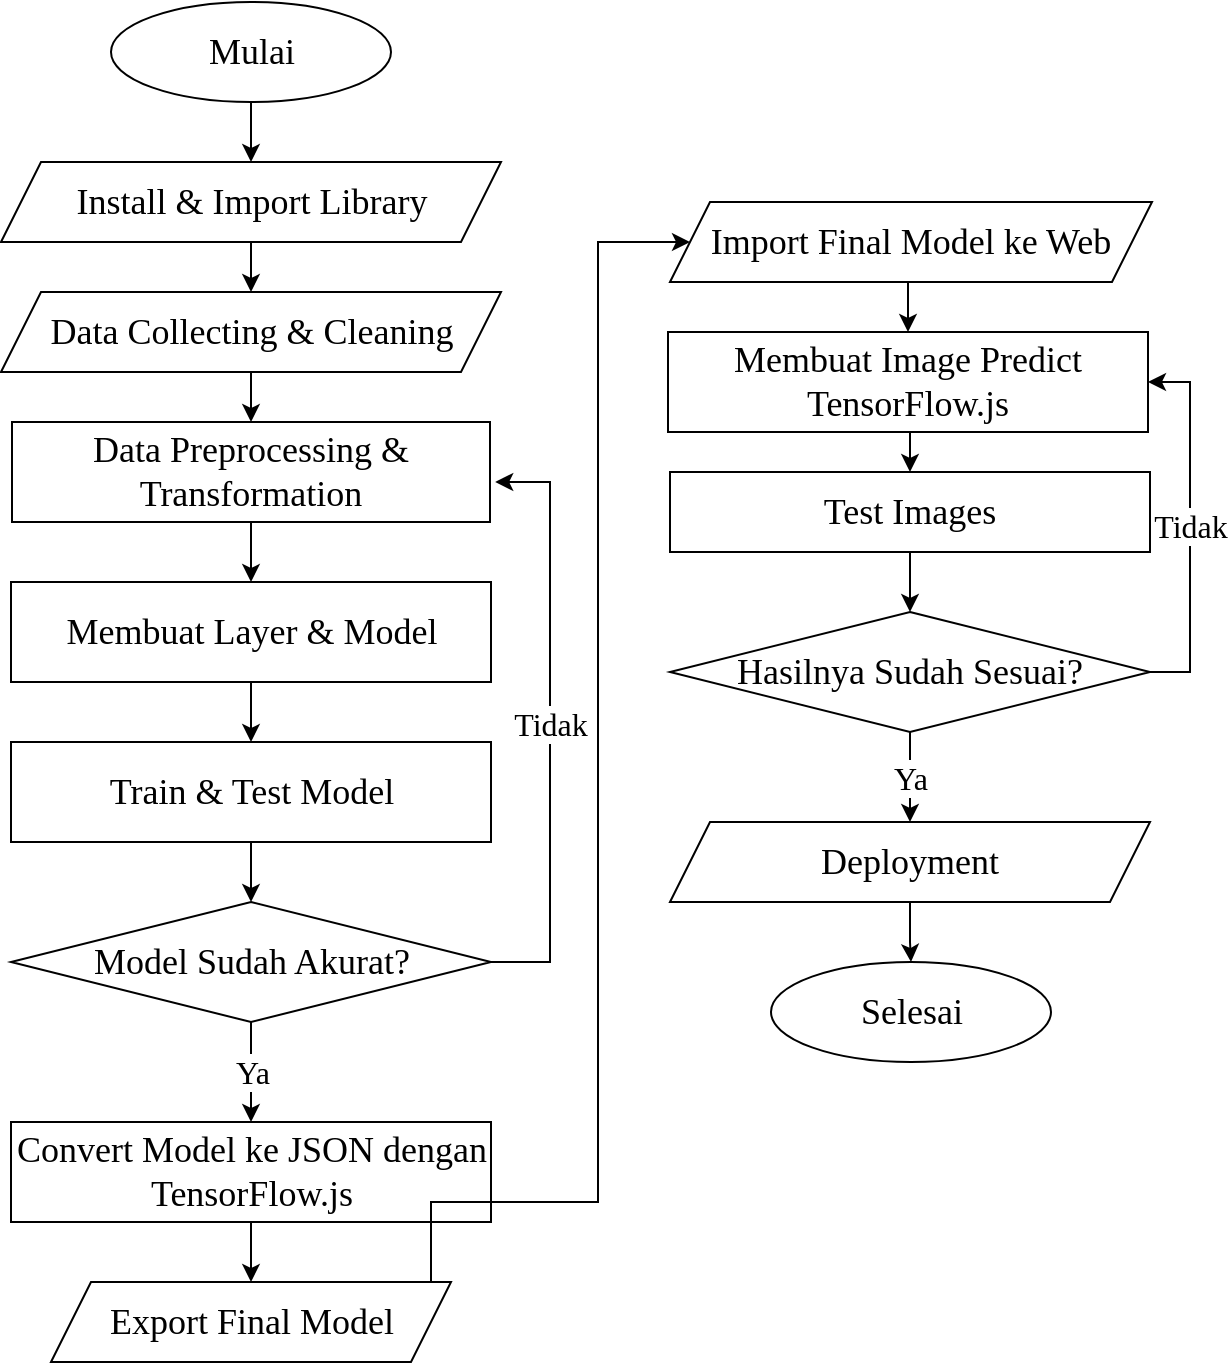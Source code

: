 <mxfile version="20.2.7" type="github">
  <diagram id="zzvXpx5f5zcqOnSdW2SA" name="Page-1">
    <mxGraphModel dx="823" dy="451" grid="1" gridSize="10" guides="1" tooltips="1" connect="1" arrows="1" fold="1" page="1" pageScale="1" pageWidth="827" pageHeight="1169" math="0" shadow="0">
      <root>
        <mxCell id="0" />
        <mxCell id="1" parent="0" />
        <mxCell id="zVf6gFmjgH7ORG9ChD0n-1" style="edgeStyle=orthogonalEdgeStyle;rounded=0;orthogonalLoop=1;jettySize=auto;html=1;exitX=0.5;exitY=1;exitDx=0;exitDy=0;entryX=0.5;entryY=0;entryDx=0;entryDy=0;" parent="1" source="zVf6gFmjgH7ORG9ChD0n-2" target="zVf6gFmjgH7ORG9ChD0n-5" edge="1">
          <mxGeometry relative="1" as="geometry" />
        </mxCell>
        <mxCell id="zVf6gFmjgH7ORG9ChD0n-2" value="Mulai" style="ellipse;whiteSpace=wrap;html=1;fontSize=18;fontFamily=Times New Roman;" parent="1" vertex="1">
          <mxGeometry x="180.5" y="20" width="140" height="50" as="geometry" />
        </mxCell>
        <mxCell id="zVf6gFmjgH7ORG9ChD0n-3" value="Selesai" style="ellipse;whiteSpace=wrap;html=1;fontSize=18;fontFamily=Times New Roman;" parent="1" vertex="1">
          <mxGeometry x="510.5" y="500" width="140" height="50" as="geometry" />
        </mxCell>
        <mxCell id="zVf6gFmjgH7ORG9ChD0n-4" style="edgeStyle=orthogonalEdgeStyle;rounded=0;orthogonalLoop=1;jettySize=auto;html=1;exitX=0.5;exitY=1;exitDx=0;exitDy=0;entryX=0.5;entryY=0;entryDx=0;entryDy=0;" parent="1" source="zVf6gFmjgH7ORG9ChD0n-5" target="zVf6gFmjgH7ORG9ChD0n-7" edge="1">
          <mxGeometry relative="1" as="geometry" />
        </mxCell>
        <mxCell id="zVf6gFmjgH7ORG9ChD0n-5" value="Install &amp;amp; Import Library" style="shape=parallelogram;perimeter=parallelogramPerimeter;whiteSpace=wrap;html=1;fixedSize=1;fontSize=18;fontFamily=Times New Roman;" parent="1" vertex="1">
          <mxGeometry x="125.5" y="100" width="250" height="40" as="geometry" />
        </mxCell>
        <mxCell id="zVf6gFmjgH7ORG9ChD0n-6" style="edgeStyle=orthogonalEdgeStyle;rounded=0;orthogonalLoop=1;jettySize=auto;html=1;entryX=0.5;entryY=0;entryDx=0;entryDy=0;" parent="1" source="zVf6gFmjgH7ORG9ChD0n-7" target="zVf6gFmjgH7ORG9ChD0n-9" edge="1">
          <mxGeometry relative="1" as="geometry" />
        </mxCell>
        <mxCell id="zVf6gFmjgH7ORG9ChD0n-7" value="Data Collecting &amp;amp; Cleaning" style="shape=parallelogram;perimeter=parallelogramPerimeter;whiteSpace=wrap;html=1;fixedSize=1;fontSize=18;fontFamily=Times New Roman;" parent="1" vertex="1">
          <mxGeometry x="125.5" y="165" width="250" height="40" as="geometry" />
        </mxCell>
        <mxCell id="0pyJhwgPNNJ6r8bnlZfZ-4" style="edgeStyle=orthogonalEdgeStyle;rounded=0;orthogonalLoop=1;jettySize=auto;html=1;exitX=0.5;exitY=1;exitDx=0;exitDy=0;entryX=0.5;entryY=0;entryDx=0;entryDy=0;" edge="1" parent="1" source="zVf6gFmjgH7ORG9ChD0n-9" target="0pyJhwgPNNJ6r8bnlZfZ-2">
          <mxGeometry relative="1" as="geometry" />
        </mxCell>
        <mxCell id="zVf6gFmjgH7ORG9ChD0n-9" value="Data Preprocessing &amp;amp; Transformation" style="rounded=0;whiteSpace=wrap;html=1;fontSize=18;fontFamily=Times New Roman;" parent="1" vertex="1">
          <mxGeometry x="131" y="230" width="239" height="50" as="geometry" />
        </mxCell>
        <mxCell id="zVf6gFmjgH7ORG9ChD0n-10" style="edgeStyle=orthogonalEdgeStyle;rounded=0;orthogonalLoop=1;jettySize=auto;html=1;exitX=0.5;exitY=1;exitDx=0;exitDy=0;" parent="1" source="zVf6gFmjgH7ORG9ChD0n-11" target="zVf6gFmjgH7ORG9ChD0n-18" edge="1">
          <mxGeometry relative="1" as="geometry" />
        </mxCell>
        <mxCell id="zVf6gFmjgH7ORG9ChD0n-11" value="Train &amp;amp; Test Model" style="rounded=0;whiteSpace=wrap;html=1;fontSize=18;fontFamily=Times New Roman;" parent="1" vertex="1">
          <mxGeometry x="130.5" y="390" width="240" height="50" as="geometry" />
        </mxCell>
        <mxCell id="zVf6gFmjgH7ORG9ChD0n-12" style="edgeStyle=orthogonalEdgeStyle;rounded=0;orthogonalLoop=1;jettySize=auto;html=1;exitX=0.5;exitY=1;exitDx=0;exitDy=0;entryX=0.5;entryY=0;entryDx=0;entryDy=0;" parent="1" source="zVf6gFmjgH7ORG9ChD0n-13" target="zVf6gFmjgH7ORG9ChD0n-15" edge="1">
          <mxGeometry relative="1" as="geometry" />
        </mxCell>
        <mxCell id="zVf6gFmjgH7ORG9ChD0n-13" value="Convert Model ke JSON dengan TensorFlow.js" style="rounded=0;whiteSpace=wrap;html=1;fontSize=18;fontFamily=Times New Roman;" parent="1" vertex="1">
          <mxGeometry x="130.5" y="580" width="240" height="50" as="geometry" />
        </mxCell>
        <mxCell id="zVf6gFmjgH7ORG9ChD0n-14" style="edgeStyle=orthogonalEdgeStyle;rounded=0;orthogonalLoop=1;jettySize=auto;html=1;exitX=1;exitY=0.5;exitDx=0;exitDy=0;entryX=0;entryY=0.5;entryDx=0;entryDy=0;" parent="1" source="zVf6gFmjgH7ORG9ChD0n-15" target="zVf6gFmjgH7ORG9ChD0n-20" edge="1">
          <mxGeometry relative="1" as="geometry">
            <Array as="points">
              <mxPoint x="424" y="620" />
              <mxPoint x="424" y="140" />
            </Array>
          </mxGeometry>
        </mxCell>
        <mxCell id="zVf6gFmjgH7ORG9ChD0n-15" value="Export Final Model" style="shape=parallelogram;perimeter=parallelogramPerimeter;whiteSpace=wrap;html=1;fixedSize=1;fontSize=18;fontFamily=Times New Roman;" parent="1" vertex="1">
          <mxGeometry x="150.5" y="660" width="200" height="40" as="geometry" />
        </mxCell>
        <mxCell id="zVf6gFmjgH7ORG9ChD0n-16" value="Tidak" style="edgeStyle=orthogonalEdgeStyle;rounded=0;orthogonalLoop=1;jettySize=auto;html=1;exitX=1;exitY=0.5;exitDx=0;exitDy=0;fontSize=16;fontFamily=Times New Roman;entryX=1.011;entryY=0.619;entryDx=0;entryDy=0;entryPerimeter=0;" parent="1" source="zVf6gFmjgH7ORG9ChD0n-18" target="zVf6gFmjgH7ORG9ChD0n-9" edge="1">
          <mxGeometry relative="1" as="geometry">
            <Array as="points">
              <mxPoint x="400" y="500" />
              <mxPoint x="400" y="260" />
              <mxPoint x="373" y="260" />
            </Array>
            <mxPoint x="400" y="260" as="targetPoint" />
          </mxGeometry>
        </mxCell>
        <mxCell id="zVf6gFmjgH7ORG9ChD0n-17" value="Ya" style="edgeStyle=orthogonalEdgeStyle;rounded=0;orthogonalLoop=1;jettySize=auto;html=1;exitX=0.5;exitY=1;exitDx=0;exitDy=0;entryX=0.5;entryY=0;entryDx=0;entryDy=0;fontSize=16;fontFamily=Times New Roman;" parent="1" source="zVf6gFmjgH7ORG9ChD0n-18" target="zVf6gFmjgH7ORG9ChD0n-13" edge="1">
          <mxGeometry relative="1" as="geometry" />
        </mxCell>
        <mxCell id="zVf6gFmjgH7ORG9ChD0n-18" value="Model Sudah Akurat?" style="rhombus;whiteSpace=wrap;html=1;fontSize=18;fontFamily=Times New Roman;" parent="1" vertex="1">
          <mxGeometry x="130.5" y="470" width="240" height="60" as="geometry" />
        </mxCell>
        <mxCell id="zVf6gFmjgH7ORG9ChD0n-19" style="edgeStyle=orthogonalEdgeStyle;rounded=0;orthogonalLoop=1;jettySize=auto;html=1;exitX=0.5;exitY=1;exitDx=0;exitDy=0;entryX=0.5;entryY=0;entryDx=0;entryDy=0;" parent="1" source="zVf6gFmjgH7ORG9ChD0n-20" target="zVf6gFmjgH7ORG9ChD0n-22" edge="1">
          <mxGeometry relative="1" as="geometry" />
        </mxCell>
        <mxCell id="zVf6gFmjgH7ORG9ChD0n-20" value="Import Final Model ke Web" style="shape=parallelogram;perimeter=parallelogramPerimeter;whiteSpace=wrap;html=1;fixedSize=1;fontSize=18;fontFamily=Times New Roman;" parent="1" vertex="1">
          <mxGeometry x="460" y="120" width="241" height="40" as="geometry" />
        </mxCell>
        <mxCell id="zVf6gFmjgH7ORG9ChD0n-21" style="edgeStyle=orthogonalEdgeStyle;rounded=0;orthogonalLoop=1;jettySize=auto;html=1;exitX=0.5;exitY=1;exitDx=0;exitDy=0;entryX=0.5;entryY=0;entryDx=0;entryDy=0;" parent="1" source="zVf6gFmjgH7ORG9ChD0n-22" target="zVf6gFmjgH7ORG9ChD0n-26" edge="1">
          <mxGeometry relative="1" as="geometry" />
        </mxCell>
        <mxCell id="zVf6gFmjgH7ORG9ChD0n-22" value="Membuat Image Predict TensorFlow.js" style="rounded=0;whiteSpace=wrap;html=1;fontSize=18;fontFamily=Times New Roman;" parent="1" vertex="1">
          <mxGeometry x="459" y="185" width="240" height="50" as="geometry" />
        </mxCell>
        <mxCell id="zVf6gFmjgH7ORG9ChD0n-31" style="edgeStyle=orthogonalEdgeStyle;rounded=0;orthogonalLoop=1;jettySize=auto;html=1;exitX=0.5;exitY=1;exitDx=0;exitDy=0;" parent="1" source="zVf6gFmjgH7ORG9ChD0n-24" target="zVf6gFmjgH7ORG9ChD0n-3" edge="1">
          <mxGeometry relative="1" as="geometry" />
        </mxCell>
        <mxCell id="zVf6gFmjgH7ORG9ChD0n-24" value="Deployment" style="shape=parallelogram;perimeter=parallelogramPerimeter;whiteSpace=wrap;html=1;fixedSize=1;fontSize=18;fontFamily=Times New Roman;" parent="1" vertex="1">
          <mxGeometry x="460" y="430" width="240" height="40" as="geometry" />
        </mxCell>
        <mxCell id="zVf6gFmjgH7ORG9ChD0n-25" style="edgeStyle=orthogonalEdgeStyle;rounded=0;orthogonalLoop=1;jettySize=auto;html=1;exitX=0.5;exitY=1;exitDx=0;exitDy=0;entryX=0.5;entryY=0;entryDx=0;entryDy=0;" parent="1" source="zVf6gFmjgH7ORG9ChD0n-26" target="zVf6gFmjgH7ORG9ChD0n-29" edge="1">
          <mxGeometry relative="1" as="geometry" />
        </mxCell>
        <mxCell id="zVf6gFmjgH7ORG9ChD0n-26" value="Test Images" style="rounded=0;whiteSpace=wrap;html=1;fontSize=18;fontFamily=Times New Roman;" parent="1" vertex="1">
          <mxGeometry x="460" y="255" width="240" height="40" as="geometry" />
        </mxCell>
        <mxCell id="zVf6gFmjgH7ORG9ChD0n-27" value="Ya" style="edgeStyle=orthogonalEdgeStyle;rounded=0;orthogonalLoop=1;jettySize=auto;html=1;exitX=0.5;exitY=1;exitDx=0;exitDy=0;fontSize=16;fontFamily=Times New Roman;" parent="1" source="zVf6gFmjgH7ORG9ChD0n-29" target="zVf6gFmjgH7ORG9ChD0n-24" edge="1">
          <mxGeometry relative="1" as="geometry" />
        </mxCell>
        <mxCell id="zVf6gFmjgH7ORG9ChD0n-28" value="Tidak" style="edgeStyle=orthogonalEdgeStyle;rounded=0;orthogonalLoop=1;jettySize=auto;html=1;exitX=1;exitY=0.5;exitDx=0;exitDy=0;entryX=1;entryY=0.5;entryDx=0;entryDy=0;fontSize=16;fontFamily=Times New Roman;" parent="1" source="zVf6gFmjgH7ORG9ChD0n-29" target="zVf6gFmjgH7ORG9ChD0n-22" edge="1">
          <mxGeometry relative="1" as="geometry" />
        </mxCell>
        <mxCell id="zVf6gFmjgH7ORG9ChD0n-29" value="Hasilnya Sudah Sesuai?" style="rhombus;whiteSpace=wrap;html=1;fontSize=18;fontFamily=Times New Roman;" parent="1" vertex="1">
          <mxGeometry x="460" y="325" width="240" height="60" as="geometry" />
        </mxCell>
        <mxCell id="0pyJhwgPNNJ6r8bnlZfZ-5" style="edgeStyle=orthogonalEdgeStyle;rounded=0;orthogonalLoop=1;jettySize=auto;html=1;exitX=0.5;exitY=1;exitDx=0;exitDy=0;entryX=0.5;entryY=0;entryDx=0;entryDy=0;" edge="1" parent="1" source="0pyJhwgPNNJ6r8bnlZfZ-2" target="zVf6gFmjgH7ORG9ChD0n-11">
          <mxGeometry relative="1" as="geometry" />
        </mxCell>
        <mxCell id="0pyJhwgPNNJ6r8bnlZfZ-2" value="Membuat Layer &amp;amp; Model" style="rounded=0;whiteSpace=wrap;html=1;fontSize=18;fontFamily=Times New Roman;" vertex="1" parent="1">
          <mxGeometry x="130.5" y="310" width="240" height="50" as="geometry" />
        </mxCell>
      </root>
    </mxGraphModel>
  </diagram>
</mxfile>
